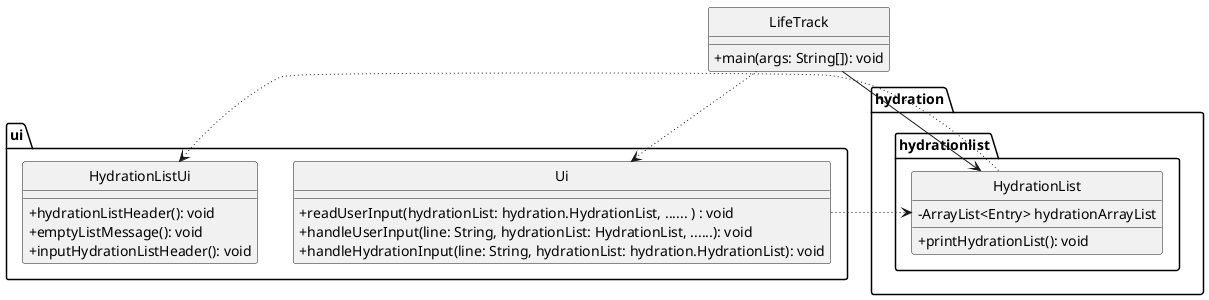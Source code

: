@startuml

skinparam classAttributeIconSize 0

hide circle

class LifeTrack {
    + main(args: String[]): void
}

package ui {
    class Ui {
        + readUserInput(hydrationList: hydration.HydrationList, ...... ) : void
        + handleUserInput(line: String, hydrationList: HydrationList, ......): void
        + handleHydrationInput(line: String, hydrationList: hydration.HydrationList): void
    }
    class HydrationListUi {
            + hydrationListHeader(): void
            + emptyListMessage(): void
            + inputHydrationListHeader(): void
    }
}

package hydration {
    package hydrationlist {
        class HydrationList {
           - ArrayList<Entry> hydrationArrayList
           + printHydrationList(): void
    }
}

LifeTrack --> hydration.hydrationlist.HydrationList
LifeTrack -[dotted]-> ui.Ui
ui.Ui -[dotted]-> hydration.hydrationlist.HydrationList
HydrationList -[dotted]-> HydrationListUi

@enduml
